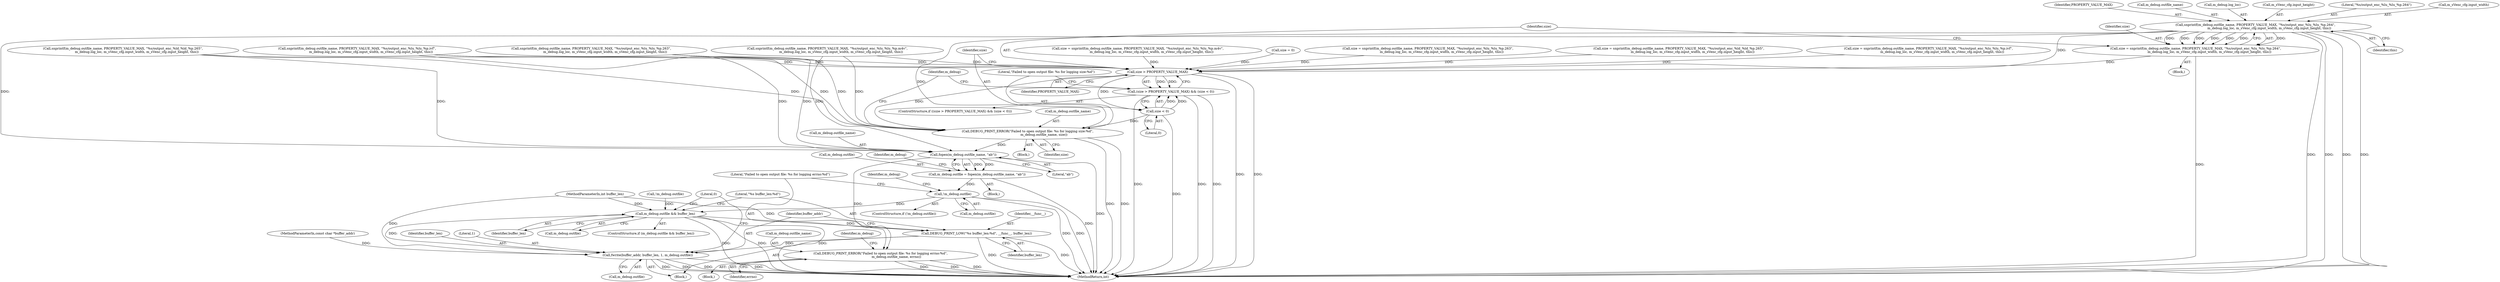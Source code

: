 digraph "0_Android_7558d03e6498e970b761aa44fff6b2c659202d95_5@API" {
"1000157" [label="(Call,snprintf(m_debug.outfile_name, PROPERTY_VALUE_MAX, \"%s/output_enc_%lu_%lu_%p.264\",\n                           m_debug.log_loc, m_sVenc_cfg.input_width, m_sVenc_cfg.input_height, this))"];
"1000155" [label="(Call,size = snprintf(m_debug.outfile_name, PROPERTY_VALUE_MAX, \"%s/output_enc_%lu_%lu_%p.264\",\n                           m_debug.log_loc, m_sVenc_cfg.input_width, m_sVenc_cfg.input_height, this))"];
"1000253" [label="(Call,size > PROPERTY_VALUE_MAX)"];
"1000252" [label="(Call,(size > PROPERTY_VALUE_MAX) && (size < 0))"];
"1000256" [label="(Call,size < 0)"];
"1000260" [label="(Call,DEBUG_PRINT_ERROR(\"Failed to open output file: %s for logging size:%d\",\n                                m_debug.outfile_name, size))"];
"1000270" [label="(Call,fopen(m_debug.outfile_name, \"ab\"))"];
"1000266" [label="(Call,m_debug.outfile = fopen(m_debug.outfile_name, \"ab\"))"];
"1000276" [label="(Call,!m_debug.outfile)"];
"1000298" [label="(Call,m_debug.outfile && buffer_len)"];
"1000304" [label="(Call,DEBUG_PRINT_LOW(\"%s buffer_len:%d\", __func__, buffer_len))"];
"1000308" [label="(Call,fwrite(buffer_addr, buffer_len, 1, m_debug.outfile))"];
"1000281" [label="(Call,DEBUG_PRINT_ERROR(\"Failed to open output file: %s for logging errno:%d\",\n                               m_debug.outfile_name, errno))"];
"1000306" [label="(Identifier,__func__)"];
"1000253" [label="(Call,size > PROPERTY_VALUE_MAX)"];
"1000255" [label="(Identifier,PROPERTY_VALUE_MAX)"];
"1000183" [label="(Call,snprintf(m_debug.outfile_name, PROPERTY_VALUE_MAX, \"%s/output_enc_%ld_%ld_%p.265\",\n                           m_debug.log_loc, m_sVenc_cfg.input_width, m_sVenc_cfg.input_height, this))"];
"1000274" [label="(Literal,\"ab\")"];
"1000267" [label="(Call,m_debug.outfile)"];
"1000129" [label="(Call,size = snprintf(m_debug.outfile_name, PROPERTY_VALUE_MAX, \"%s/output_enc_%lu_%lu_%p.m4v\",\n                           m_debug.log_loc, m_sVenc_cfg.input_width, m_sVenc_cfg.input_height, this))"];
"1000297" [label="(ControlStructure,if (m_debug.outfile && buffer_len))"];
"1000271" [label="(Call,m_debug.outfile_name)"];
"1000161" [label="(Identifier,PROPERTY_VALUE_MAX)"];
"1000158" [label="(Call,m_debug.outfile_name)"];
"1000119" [label="(Call,size = 0)"];
"1000251" [label="(ControlStructure,if ((size > PROPERTY_VALUE_MAX) && (size < 0)))"];
"1000254" [label="(Identifier,size)"];
"1000113" [label="(Call,!m_debug.outfile)"];
"1000207" [label="(Call,size = snprintf(m_debug.outfile_name, PROPERTY_VALUE_MAX, \"%s/output_enc_%lu_%lu_%p.263\",\n                           m_debug.log_loc, m_sVenc_cfg.input_width, m_sVenc_cfg.input_height, this))"];
"1000310" [label="(Identifier,buffer_len)"];
"1000163" [label="(Call,m_debug.log_loc)"];
"1000265" [label="(Identifier,size)"];
"1000317" [label="(MethodReturn,int)"];
"1000311" [label="(Literal,1)"];
"1000169" [label="(Call,m_sVenc_cfg.input_height)"];
"1000282" [label="(Literal,\"Failed to open output file: %s for logging errno:%d\")"];
"1000286" [label="(Identifier,errno)"];
"1000268" [label="(Identifier,m_debug)"];
"1000300" [label="(Identifier,m_debug)"];
"1000235" [label="(Call,snprintf(m_debug.outfile_name, PROPERTY_VALUE_MAX, \"%s/output_enc_%lu_%lu_%p.ivf\",\n                           m_debug.log_loc, m_sVenc_cfg.input_width, m_sVenc_cfg.input_height, this))"];
"1000298" [label="(Call,m_debug.outfile && buffer_len)"];
"1000307" [label="(Identifier,buffer_len)"];
"1000172" [label="(Identifier,this)"];
"1000162" [label="(Literal,\"%s/output_enc_%lu_%lu_%p.264\")"];
"1000266" [label="(Call,m_debug.outfile = fopen(m_debug.outfile_name, \"ab\"))"];
"1000258" [label="(Literal,0)"];
"1000283" [label="(Call,m_debug.outfile_name)"];
"1000156" [label="(Identifier,size)"];
"1000262" [label="(Call,m_debug.outfile_name)"];
"1000157" [label="(Call,snprintf(m_debug.outfile_name, PROPERTY_VALUE_MAX, \"%s/output_enc_%lu_%lu_%p.264\",\n                           m_debug.log_loc, m_sVenc_cfg.input_width, m_sVenc_cfg.input_height, this))"];
"1000281" [label="(Call,DEBUG_PRINT_ERROR(\"Failed to open output file: %s for logging errno:%d\",\n                               m_debug.outfile_name, errno))"];
"1000256" [label="(Call,size < 0)"];
"1000312" [label="(Call,m_debug.outfile)"];
"1000290" [label="(Identifier,m_debug)"];
"1000276" [label="(Call,!m_debug.outfile)"];
"1000155" [label="(Call,size = snprintf(m_debug.outfile_name, PROPERTY_VALUE_MAX, \"%s/output_enc_%lu_%lu_%p.264\",\n                           m_debug.log_loc, m_sVenc_cfg.input_width, m_sVenc_cfg.input_height, this))"];
"1000102" [label="(MethodParameterIn,int buffer_len)"];
"1000270" [label="(Call,fopen(m_debug.outfile_name, \"ab\"))"];
"1000303" [label="(Block,)"];
"1000260" [label="(Call,DEBUG_PRINT_ERROR(\"Failed to open output file: %s for logging size:%d\",\n                                m_debug.outfile_name, size))"];
"1000280" [label="(Block,)"];
"1000117" [label="(Block,)"];
"1000252" [label="(Call,(size > PROPERTY_VALUE_MAX) && (size < 0))"];
"1000181" [label="(Call,size = snprintf(m_debug.outfile_name, PROPERTY_VALUE_MAX, \"%s/output_enc_%ld_%ld_%p.265\",\n                           m_debug.log_loc, m_sVenc_cfg.input_width, m_sVenc_cfg.input_height, this))"];
"1000166" [label="(Call,m_sVenc_cfg.input_width)"];
"1000233" [label="(Call,size = snprintf(m_debug.outfile_name, PROPERTY_VALUE_MAX, \"%s/output_enc_%lu_%lu_%p.ivf\",\n                           m_debug.log_loc, m_sVenc_cfg.input_width, m_sVenc_cfg.input_height, this))"];
"1000302" [label="(Identifier,buffer_len)"];
"1000209" [label="(Call,snprintf(m_debug.outfile_name, PROPERTY_VALUE_MAX, \"%s/output_enc_%lu_%lu_%p.263\",\n                           m_debug.log_loc, m_sVenc_cfg.input_width, m_sVenc_cfg.input_height, this))"];
"1000299" [label="(Call,m_debug.outfile)"];
"1000308" [label="(Call,fwrite(buffer_addr, buffer_len, 1, m_debug.outfile))"];
"1000304" [label="(Call,DEBUG_PRINT_LOW(\"%s buffer_len:%d\", __func__, buffer_len))"];
"1000275" [label="(ControlStructure,if (!m_debug.outfile))"];
"1000259" [label="(Block,)"];
"1000278" [label="(Identifier,m_debug)"];
"1000261" [label="(Literal,\"Failed to open output file: %s for logging size:%d\")"];
"1000257" [label="(Identifier,size)"];
"1000131" [label="(Call,snprintf(m_debug.outfile_name, PROPERTY_VALUE_MAX, \"%s/output_enc_%lu_%lu_%p.m4v\",\n                           m_debug.log_loc, m_sVenc_cfg.input_width, m_sVenc_cfg.input_height, this))"];
"1000101" [label="(MethodParameterIn,const char *buffer_addr)"];
"1000154" [label="(Block,)"];
"1000305" [label="(Literal,\"%s buffer_len:%d\")"];
"1000316" [label="(Literal,0)"];
"1000277" [label="(Call,m_debug.outfile)"];
"1000309" [label="(Identifier,buffer_addr)"];
"1000157" -> "1000155"  [label="AST: "];
"1000157" -> "1000172"  [label="CFG: "];
"1000158" -> "1000157"  [label="AST: "];
"1000161" -> "1000157"  [label="AST: "];
"1000162" -> "1000157"  [label="AST: "];
"1000163" -> "1000157"  [label="AST: "];
"1000166" -> "1000157"  [label="AST: "];
"1000169" -> "1000157"  [label="AST: "];
"1000172" -> "1000157"  [label="AST: "];
"1000155" -> "1000157"  [label="CFG: "];
"1000157" -> "1000317"  [label="DDG: "];
"1000157" -> "1000317"  [label="DDG: "];
"1000157" -> "1000317"  [label="DDG: "];
"1000157" -> "1000317"  [label="DDG: "];
"1000157" -> "1000155"  [label="DDG: "];
"1000157" -> "1000155"  [label="DDG: "];
"1000157" -> "1000155"  [label="DDG: "];
"1000157" -> "1000155"  [label="DDG: "];
"1000157" -> "1000155"  [label="DDG: "];
"1000157" -> "1000155"  [label="DDG: "];
"1000157" -> "1000155"  [label="DDG: "];
"1000157" -> "1000253"  [label="DDG: "];
"1000157" -> "1000260"  [label="DDG: "];
"1000157" -> "1000270"  [label="DDG: "];
"1000155" -> "1000154"  [label="AST: "];
"1000156" -> "1000155"  [label="AST: "];
"1000254" -> "1000155"  [label="CFG: "];
"1000155" -> "1000317"  [label="DDG: "];
"1000155" -> "1000253"  [label="DDG: "];
"1000253" -> "1000252"  [label="AST: "];
"1000253" -> "1000255"  [label="CFG: "];
"1000254" -> "1000253"  [label="AST: "];
"1000255" -> "1000253"  [label="AST: "];
"1000257" -> "1000253"  [label="CFG: "];
"1000252" -> "1000253"  [label="CFG: "];
"1000253" -> "1000317"  [label="DDG: "];
"1000253" -> "1000317"  [label="DDG: "];
"1000253" -> "1000252"  [label="DDG: "];
"1000253" -> "1000252"  [label="DDG: "];
"1000181" -> "1000253"  [label="DDG: "];
"1000129" -> "1000253"  [label="DDG: "];
"1000207" -> "1000253"  [label="DDG: "];
"1000119" -> "1000253"  [label="DDG: "];
"1000233" -> "1000253"  [label="DDG: "];
"1000183" -> "1000253"  [label="DDG: "];
"1000235" -> "1000253"  [label="DDG: "];
"1000209" -> "1000253"  [label="DDG: "];
"1000131" -> "1000253"  [label="DDG: "];
"1000253" -> "1000256"  [label="DDG: "];
"1000253" -> "1000260"  [label="DDG: "];
"1000252" -> "1000251"  [label="AST: "];
"1000252" -> "1000256"  [label="CFG: "];
"1000256" -> "1000252"  [label="AST: "];
"1000261" -> "1000252"  [label="CFG: "];
"1000268" -> "1000252"  [label="CFG: "];
"1000252" -> "1000317"  [label="DDG: "];
"1000252" -> "1000317"  [label="DDG: "];
"1000252" -> "1000317"  [label="DDG: "];
"1000256" -> "1000252"  [label="DDG: "];
"1000256" -> "1000252"  [label="DDG: "];
"1000256" -> "1000258"  [label="CFG: "];
"1000257" -> "1000256"  [label="AST: "];
"1000258" -> "1000256"  [label="AST: "];
"1000256" -> "1000317"  [label="DDG: "];
"1000256" -> "1000260"  [label="DDG: "];
"1000260" -> "1000259"  [label="AST: "];
"1000260" -> "1000265"  [label="CFG: "];
"1000261" -> "1000260"  [label="AST: "];
"1000262" -> "1000260"  [label="AST: "];
"1000265" -> "1000260"  [label="AST: "];
"1000268" -> "1000260"  [label="CFG: "];
"1000260" -> "1000317"  [label="DDG: "];
"1000260" -> "1000317"  [label="DDG: "];
"1000131" -> "1000260"  [label="DDG: "];
"1000183" -> "1000260"  [label="DDG: "];
"1000209" -> "1000260"  [label="DDG: "];
"1000235" -> "1000260"  [label="DDG: "];
"1000260" -> "1000270"  [label="DDG: "];
"1000270" -> "1000266"  [label="AST: "];
"1000270" -> "1000274"  [label="CFG: "];
"1000271" -> "1000270"  [label="AST: "];
"1000274" -> "1000270"  [label="AST: "];
"1000266" -> "1000270"  [label="CFG: "];
"1000270" -> "1000317"  [label="DDG: "];
"1000270" -> "1000266"  [label="DDG: "];
"1000270" -> "1000266"  [label="DDG: "];
"1000131" -> "1000270"  [label="DDG: "];
"1000183" -> "1000270"  [label="DDG: "];
"1000209" -> "1000270"  [label="DDG: "];
"1000235" -> "1000270"  [label="DDG: "];
"1000270" -> "1000281"  [label="DDG: "];
"1000266" -> "1000117"  [label="AST: "];
"1000267" -> "1000266"  [label="AST: "];
"1000278" -> "1000266"  [label="CFG: "];
"1000266" -> "1000317"  [label="DDG: "];
"1000266" -> "1000276"  [label="DDG: "];
"1000276" -> "1000275"  [label="AST: "];
"1000276" -> "1000277"  [label="CFG: "];
"1000277" -> "1000276"  [label="AST: "];
"1000282" -> "1000276"  [label="CFG: "];
"1000300" -> "1000276"  [label="CFG: "];
"1000276" -> "1000317"  [label="DDG: "];
"1000276" -> "1000317"  [label="DDG: "];
"1000276" -> "1000298"  [label="DDG: "];
"1000298" -> "1000297"  [label="AST: "];
"1000298" -> "1000299"  [label="CFG: "];
"1000298" -> "1000302"  [label="CFG: "];
"1000299" -> "1000298"  [label="AST: "];
"1000302" -> "1000298"  [label="AST: "];
"1000305" -> "1000298"  [label="CFG: "];
"1000316" -> "1000298"  [label="CFG: "];
"1000298" -> "1000317"  [label="DDG: "];
"1000298" -> "1000317"  [label="DDG: "];
"1000298" -> "1000317"  [label="DDG: "];
"1000113" -> "1000298"  [label="DDG: "];
"1000102" -> "1000298"  [label="DDG: "];
"1000298" -> "1000304"  [label="DDG: "];
"1000298" -> "1000308"  [label="DDG: "];
"1000304" -> "1000303"  [label="AST: "];
"1000304" -> "1000307"  [label="CFG: "];
"1000305" -> "1000304"  [label="AST: "];
"1000306" -> "1000304"  [label="AST: "];
"1000307" -> "1000304"  [label="AST: "];
"1000309" -> "1000304"  [label="CFG: "];
"1000304" -> "1000317"  [label="DDG: "];
"1000304" -> "1000317"  [label="DDG: "];
"1000102" -> "1000304"  [label="DDG: "];
"1000304" -> "1000308"  [label="DDG: "];
"1000308" -> "1000303"  [label="AST: "];
"1000308" -> "1000312"  [label="CFG: "];
"1000309" -> "1000308"  [label="AST: "];
"1000310" -> "1000308"  [label="AST: "];
"1000311" -> "1000308"  [label="AST: "];
"1000312" -> "1000308"  [label="AST: "];
"1000316" -> "1000308"  [label="CFG: "];
"1000308" -> "1000317"  [label="DDG: "];
"1000308" -> "1000317"  [label="DDG: "];
"1000308" -> "1000317"  [label="DDG: "];
"1000308" -> "1000317"  [label="DDG: "];
"1000101" -> "1000308"  [label="DDG: "];
"1000102" -> "1000308"  [label="DDG: "];
"1000281" -> "1000280"  [label="AST: "];
"1000281" -> "1000286"  [label="CFG: "];
"1000282" -> "1000281"  [label="AST: "];
"1000283" -> "1000281"  [label="AST: "];
"1000286" -> "1000281"  [label="AST: "];
"1000290" -> "1000281"  [label="CFG: "];
"1000281" -> "1000317"  [label="DDG: "];
"1000281" -> "1000317"  [label="DDG: "];
"1000281" -> "1000317"  [label="DDG: "];
}
